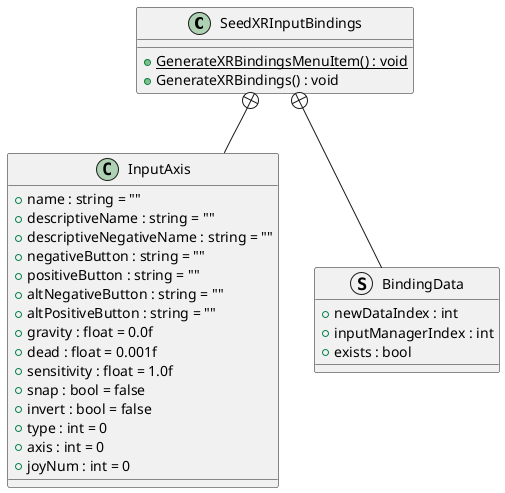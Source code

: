 @startuml
class SeedXRInputBindings {
    {static} + GenerateXRBindingsMenuItem() : void
    + GenerateXRBindings() : void
}
class InputAxis {
    + name : string = ""
    + descriptiveName : string = ""
    + descriptiveNegativeName : string = ""
    + negativeButton : string = ""
    + positiveButton : string = ""
    + altNegativeButton : string = ""
    + altPositiveButton : string = ""
    + gravity : float = 0.0f
    + dead : float = 0.001f
    + sensitivity : float = 1.0f
    + snap : bool = false
    + invert : bool = false
    + type : int = 0
    + axis : int = 0
    + joyNum : int = 0
}
struct BindingData {
    + newDataIndex : int
    + inputManagerIndex : int
    + exists : bool
}
SeedXRInputBindings +-- InputAxis
SeedXRInputBindings +-- BindingData
@enduml
